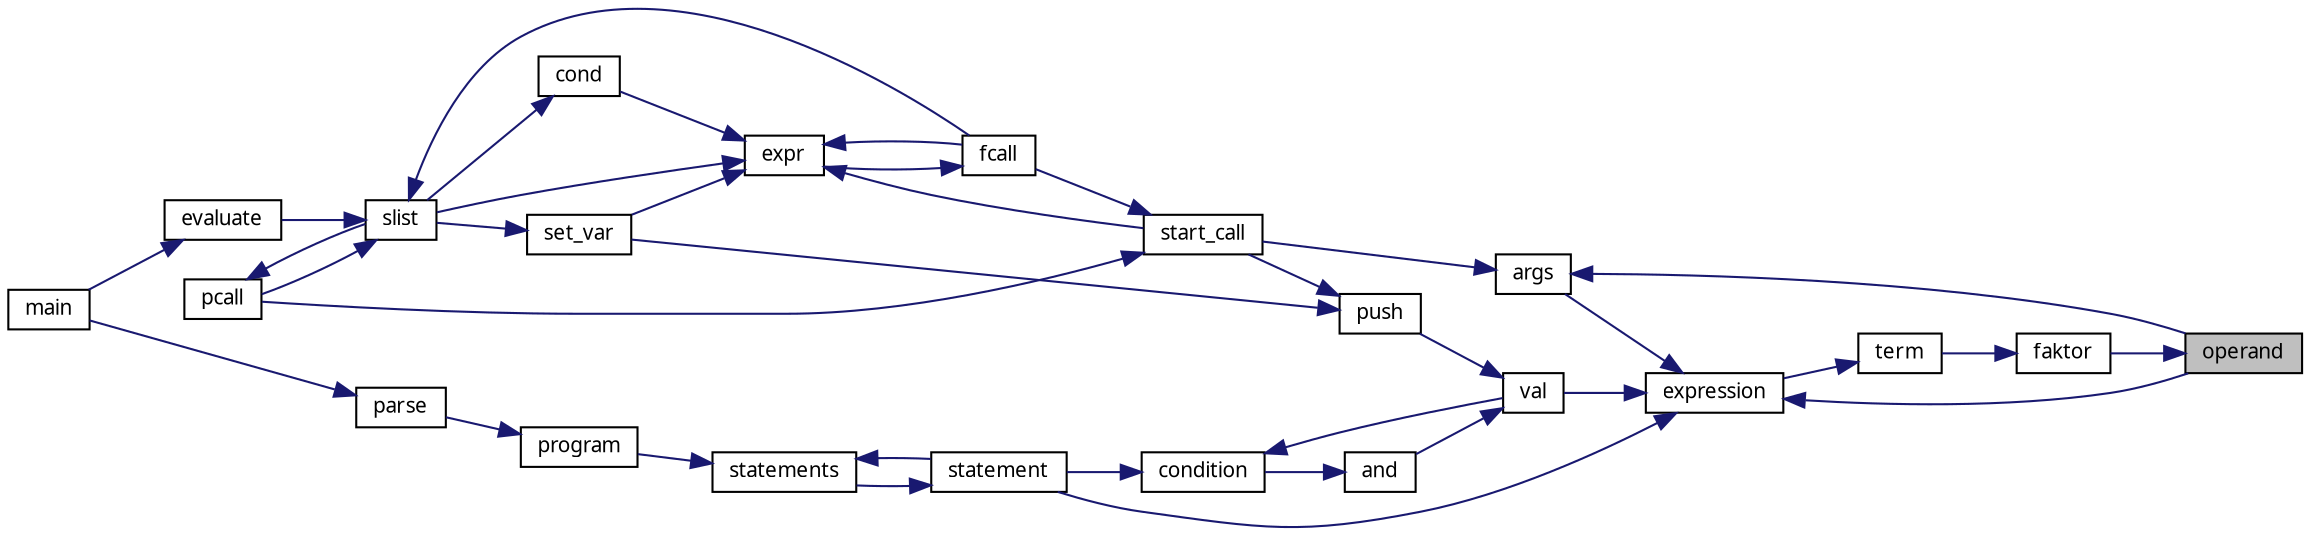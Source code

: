digraph "operand"
{
 // LATEX_PDF_SIZE
  edge [fontname="LiberationSans-Regular.ttf",fontsize="10",labelfontname="LiberationSans-Regular.ttf",labelfontsize="10"];
  node [fontname="LiberationSans-Regular.ttf",fontsize="10",shape=record];
  rankdir="RL";
  Node1 [label="operand",height=0.2,width=0.4,color="black", fillcolor="grey75", style="filled", fontcolor="black",tooltip="Parsen von Operanden."];
  Node1 -> Node2 [dir="back",color="midnightblue",fontsize="10",style="solid",fontname="LiberationSans-Regular.ttf"];
  Node2 [label="faktor",height=0.2,width=0.4,color="black", fillcolor="white", style="filled",URL="$parse_8c.html#a340afd1a010d6fc6a7d4ed1f4cd0abbf",tooltip="Parsen von Faktoren."];
  Node2 -> Node3 [dir="back",color="midnightblue",fontsize="10",style="solid",fontname="LiberationSans-Regular.ttf"];
  Node3 [label="term",height=0.2,width=0.4,color="black", fillcolor="white", style="filled",URL="$parse_8c.html#a8455fef910204ded541f8f1aa43f2a69",tooltip="Parsen von Termen."];
  Node3 -> Node4 [dir="back",color="midnightblue",fontsize="10",style="solid",fontname="LiberationSans-Regular.ttf"];
  Node4 [label="expression",height=0.2,width=0.4,color="black", fillcolor="white", style="filled",URL="$parse_8c.html#ae1b73fa9a679f12f99603a8e036f29a1",tooltip="Parsen von mathematischen Ausdrücken."];
  Node4 -> Node5 [dir="back",color="midnightblue",fontsize="10",style="solid",fontname="LiberationSans-Regular.ttf"];
  Node5 [label="args",height=0.2,width=0.4,color="black", fillcolor="white", style="filled",URL="$parse_8c.html#a2163d6cb4e700c66c35600edcc97aee7",tooltip="Parsen von Argument-Listen."];
  Node5 -> Node1 [dir="back",color="midnightblue",fontsize="10",style="solid",fontname="LiberationSans-Regular.ttf"];
  Node5 -> Node6 [dir="back",color="midnightblue",fontsize="10",style="solid",fontname="LiberationSans-Regular.ttf"];
  Node6 [label="start_call",height=0.2,width=0.4,color="black", fillcolor="white", style="filled",URL="$eval_8c.html#aae26c99fcd5b82d115189b1122f5d0a0",tooltip=" "];
  Node6 -> Node7 [dir="back",color="midnightblue",fontsize="10",style="solid",fontname="LiberationSans-Regular.ttf"];
  Node7 [label="fcall",height=0.2,width=0.4,color="black", fillcolor="white", style="filled",URL="$eval_8c.html#ac7678808a3b57ca1539a03201cec88be",tooltip=" "];
  Node7 -> Node8 [dir="back",color="midnightblue",fontsize="10",style="solid",fontname="LiberationSans-Regular.ttf"];
  Node8 [label="expr",height=0.2,width=0.4,color="black", fillcolor="white", style="filled",URL="$eval_8c.html#a5d44ae5aa9326005cd76588b7724e2ac",tooltip=" "];
  Node8 -> Node9 [dir="back",color="midnightblue",fontsize="10",style="solid",fontname="LiberationSans-Regular.ttf"];
  Node9 [label="cond",height=0.2,width=0.4,color="black", fillcolor="white", style="filled",URL="$eval_8c.html#a7255fc522dbc6c7f45f35843550b05b4",tooltip=" "];
  Node9 -> Node10 [dir="back",color="midnightblue",fontsize="10",style="solid",fontname="LiberationSans-Regular.ttf"];
  Node10 [label="slist",height=0.2,width=0.4,color="black", fillcolor="white", style="filled",URL="$eval_8c.html#a7fe074caebef01ff0146927c0532f3cc",tooltip=" "];
  Node10 -> Node11 [dir="back",color="midnightblue",fontsize="10",style="solid",fontname="LiberationSans-Regular.ttf"];
  Node11 [label="evaluate",height=0.2,width=0.4,color="black", fillcolor="white", style="filled",URL="$eval_8c.html#a33c097f69f3e7ad2b6d18a5cd45edfd3",tooltip=" "];
  Node11 -> Node12 [dir="back",color="midnightblue",fontsize="10",style="solid",fontname="LiberationSans-Regular.ttf"];
  Node12 [label="main",height=0.2,width=0.4,color="black", fillcolor="white", style="filled",URL="$main_8c.html#ac0f2228420376f4db7e1274f2b41667c",tooltip=" "];
  Node10 -> Node7 [dir="back",color="midnightblue",fontsize="10",style="solid",fontname="LiberationSans-Regular.ttf"];
  Node10 -> Node13 [dir="back",color="midnightblue",fontsize="10",style="solid",fontname="LiberationSans-Regular.ttf"];
  Node13 [label="pcall",height=0.2,width=0.4,color="black", fillcolor="white", style="filled",URL="$eval_8c.html#a1207df5be5fcfe8e47e9c54abadbed96",tooltip=" "];
  Node13 -> Node10 [dir="back",color="midnightblue",fontsize="10",style="solid",fontname="LiberationSans-Regular.ttf"];
  Node8 -> Node7 [dir="back",color="midnightblue",fontsize="10",style="solid",fontname="LiberationSans-Regular.ttf"];
  Node8 -> Node14 [dir="back",color="midnightblue",fontsize="10",style="solid",fontname="LiberationSans-Regular.ttf"];
  Node14 [label="set_var",height=0.2,width=0.4,color="black", fillcolor="white", style="filled",URL="$eval_8c.html#a711e3a83547cbf5cda6e8cc7f6ffc0c4",tooltip=" "];
  Node14 -> Node10 [dir="back",color="midnightblue",fontsize="10",style="solid",fontname="LiberationSans-Regular.ttf"];
  Node8 -> Node10 [dir="back",color="midnightblue",fontsize="10",style="solid",fontname="LiberationSans-Regular.ttf"];
  Node8 -> Node6 [dir="back",color="midnightblue",fontsize="10",style="solid",fontname="LiberationSans-Regular.ttf"];
  Node6 -> Node13 [dir="back",color="midnightblue",fontsize="10",style="solid",fontname="LiberationSans-Regular.ttf"];
  Node4 -> Node1 [dir="back",color="midnightblue",fontsize="10",style="solid",fontname="LiberationSans-Regular.ttf"];
  Node4 -> Node15 [dir="back",color="midnightblue",fontsize="10",style="solid",fontname="LiberationSans-Regular.ttf"];
  Node15 [label="statement",height=0.2,width=0.4,color="black", fillcolor="white", style="filled",URL="$parse_8c.html#a9e6d6b84363b9a09819543e0e7c6cec5",tooltip="Parsen einzelner Anweisungen."];
  Node15 -> Node16 [dir="back",color="midnightblue",fontsize="10",style="solid",fontname="LiberationSans-Regular.ttf"];
  Node16 [label="statements",height=0.2,width=0.4,color="black", fillcolor="white", style="filled",URL="$parse_8c.html#ada9012541773d9eeb63c4a4824786280",tooltip="Parsen einer Liste von Anweisungen."];
  Node16 -> Node17 [dir="back",color="midnightblue",fontsize="10",style="solid",fontname="LiberationSans-Regular.ttf"];
  Node17 [label="program",height=0.2,width=0.4,color="black", fillcolor="white", style="filled",URL="$parse_8c.html#ab260874fc41b7e3057c449f2058e1d03",tooltip=" "];
  Node17 -> Node18 [dir="back",color="midnightblue",fontsize="10",style="solid",fontname="LiberationSans-Regular.ttf"];
  Node18 [label="parse",height=0.2,width=0.4,color="black", fillcolor="white", style="filled",URL="$parse_8c.html#a7bdf8bcb618f165019eb852b26fc6982",tooltip="Hauptfunktion des Parser."];
  Node18 -> Node12 [dir="back",color="midnightblue",fontsize="10",style="solid",fontname="LiberationSans-Regular.ttf"];
  Node16 -> Node15 [dir="back",color="midnightblue",fontsize="10",style="solid",fontname="LiberationSans-Regular.ttf"];
  Node4 -> Node19 [dir="back",color="midnightblue",fontsize="10",style="solid",fontname="LiberationSans-Regular.ttf"];
  Node19 [label="val",height=0.2,width=0.4,color="black", fillcolor="white", style="filled",URL="$parse_8c.html#af308eab887b87fb8f14d8df1dcddad3d",tooltip="Parsen von Wahrheitswerten (ToDo)"];
  Node19 -> Node20 [dir="back",color="midnightblue",fontsize="10",style="solid",fontname="LiberationSans-Regular.ttf"];
  Node20 [label="and",height=0.2,width=0.4,color="black", fillcolor="white", style="filled",URL="$parse_8c.html#a486115f3279c9a99d32888aa9b4122e3",tooltip="Parsen logischer UND-Ausdrücke."];
  Node20 -> Node21 [dir="back",color="midnightblue",fontsize="10",style="solid",fontname="LiberationSans-Regular.ttf"];
  Node21 [label="condition",height=0.2,width=0.4,color="black", fillcolor="white", style="filled",URL="$parse_8c.html#a953fce1ce73d9322eec5ab8d8927cca4",tooltip="Parsen logischer Ausdrücke."];
  Node21 -> Node15 [dir="back",color="midnightblue",fontsize="10",style="solid",fontname="LiberationSans-Regular.ttf"];
  Node21 -> Node19 [dir="back",color="midnightblue",fontsize="10",style="solid",fontname="LiberationSans-Regular.ttf"];
  Node19 -> Node22 [dir="back",color="midnightblue",fontsize="10",style="solid",fontname="LiberationSans-Regular.ttf"];
  Node22 [label="push",height=0.2,width=0.4,color="black", fillcolor="white", style="filled",URL="$eval_8c.html#a21616ef7b9f6694d3ba523226213755e",tooltip=" "];
  Node22 -> Node14 [dir="back",color="midnightblue",fontsize="10",style="solid",fontname="LiberationSans-Regular.ttf"];
  Node22 -> Node6 [dir="back",color="midnightblue",fontsize="10",style="solid",fontname="LiberationSans-Regular.ttf"];
}
